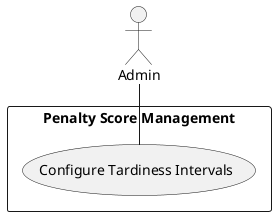 @startuml Configure Tardiness Intervals
actor :Admin:
rectangle "Penalty Score Management" {
  (Configure Tardiness Intervals) as ConfTardInt
}
Admin -- ConfTardInt
@enduml

# Participating Actors

- Admin

# Preconditions

The Admin is authenticated

# Flow of Events

1. The Admin clicks a "Edit Tardiness Intervals" button
2. The system displays a editable list of of time intervals and their Point values
3. The Admin edits the intervals
4. The Admin clicks a "Save" button
5. The system displays a confirmation message

# Alternative Flow of Events

5a. If any of the intervals overlap or are not in increasing order, then the system displays an error message

# Quality Requirements

- The intervals should be displayed in minutes
- Other than the first interval, the start time of each interval should be fixed as the end time of the previous interval